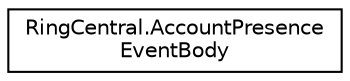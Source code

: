 digraph "Graphical Class Hierarchy"
{
 // LATEX_PDF_SIZE
  edge [fontname="Helvetica",fontsize="10",labelfontname="Helvetica",labelfontsize="10"];
  node [fontname="Helvetica",fontsize="10",shape=record];
  rankdir="LR";
  Node0 [label="RingCentral.AccountPresence\lEventBody",height=0.2,width=0.4,color="black", fillcolor="white", style="filled",URL="$classRingCentral_1_1AccountPresenceEventBody.html",tooltip="Notification payload body"];
}
